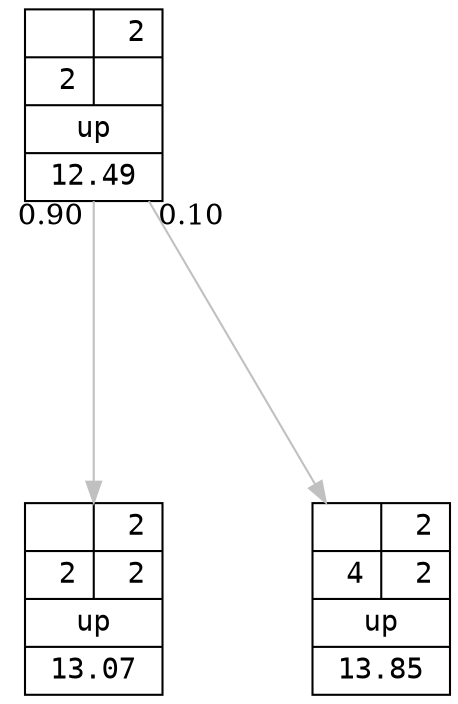 digraph {
  splines=spline;
  nodesep=1;
  ranksep=2;
  node [fontname="Courier"];
  s0_1_1_0 [shape=record, label="{{&nbsp;&nbsp;|&nbsp;2}|{&nbsp;2|&nbsp;&nbsp;}|{up}|{12.49}}"];
  s0_1_1_1 [shape=record, label="{{&nbsp;&nbsp;|&nbsp;2}|{&nbsp;2|&nbsp;2}|{up}|{13.07}}"];
  s0_1_2_1 [shape=record, label="{{&nbsp;&nbsp;|&nbsp;2}|{&nbsp;4|&nbsp;2}|{up}|{13.85}}"];
  s0_1_1_0 -> s0_1_1_1 [taillabel=" 0.90 ", weight=90, color=grey];
  s0_1_1_0 -> s0_1_2_1 [taillabel=" 0.10 ", weight=10, color=grey];
}
